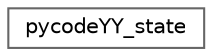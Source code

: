 digraph "Graphical Class Hierarchy"
{
 // INTERACTIVE_SVG=YES
 // LATEX_PDF_SIZE
  bgcolor="transparent";
  edge [fontname=Helvetica,fontsize=10,labelfontname=Helvetica,labelfontsize=10];
  node [fontname=Helvetica,fontsize=10,shape=box,height=0.2,width=0.4];
  rankdir="LR";
  Node0 [label="pycodeYY_state",height=0.2,width=0.4,color="grey40", fillcolor="white", style="filled",URL="$d4/d4f/structpycode_y_y__state.html",tooltip=" "];
}
